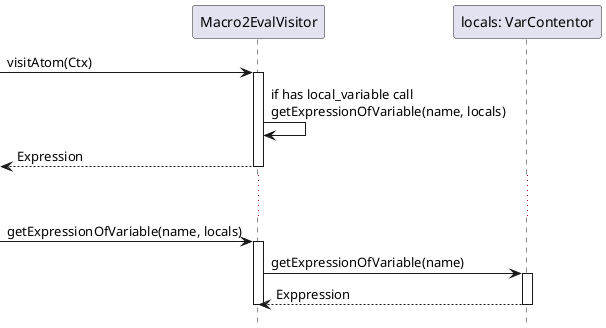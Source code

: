 @startuml us05.3_eval_visitor_locals.png

hide footbox

participant Macro2EvalVisitor as visitor
participant "locals: VarContentor" as locals

-> visitor:visitAtom(Ctx)
activate visitor
    visitor->visitor: if has local_variable call \ngetExpressionOfVariable(name, locals)
    <--visitor: Expression
deactivate visitor
... ...
->visitor: getExpressionOfVariable(name, locals)
activate visitor
    visitor->locals: getExpressionOfVariable(name)
    activate locals
    visitor<--locals: Exppression
    deactivate locals
deactivate visitor
@enduml